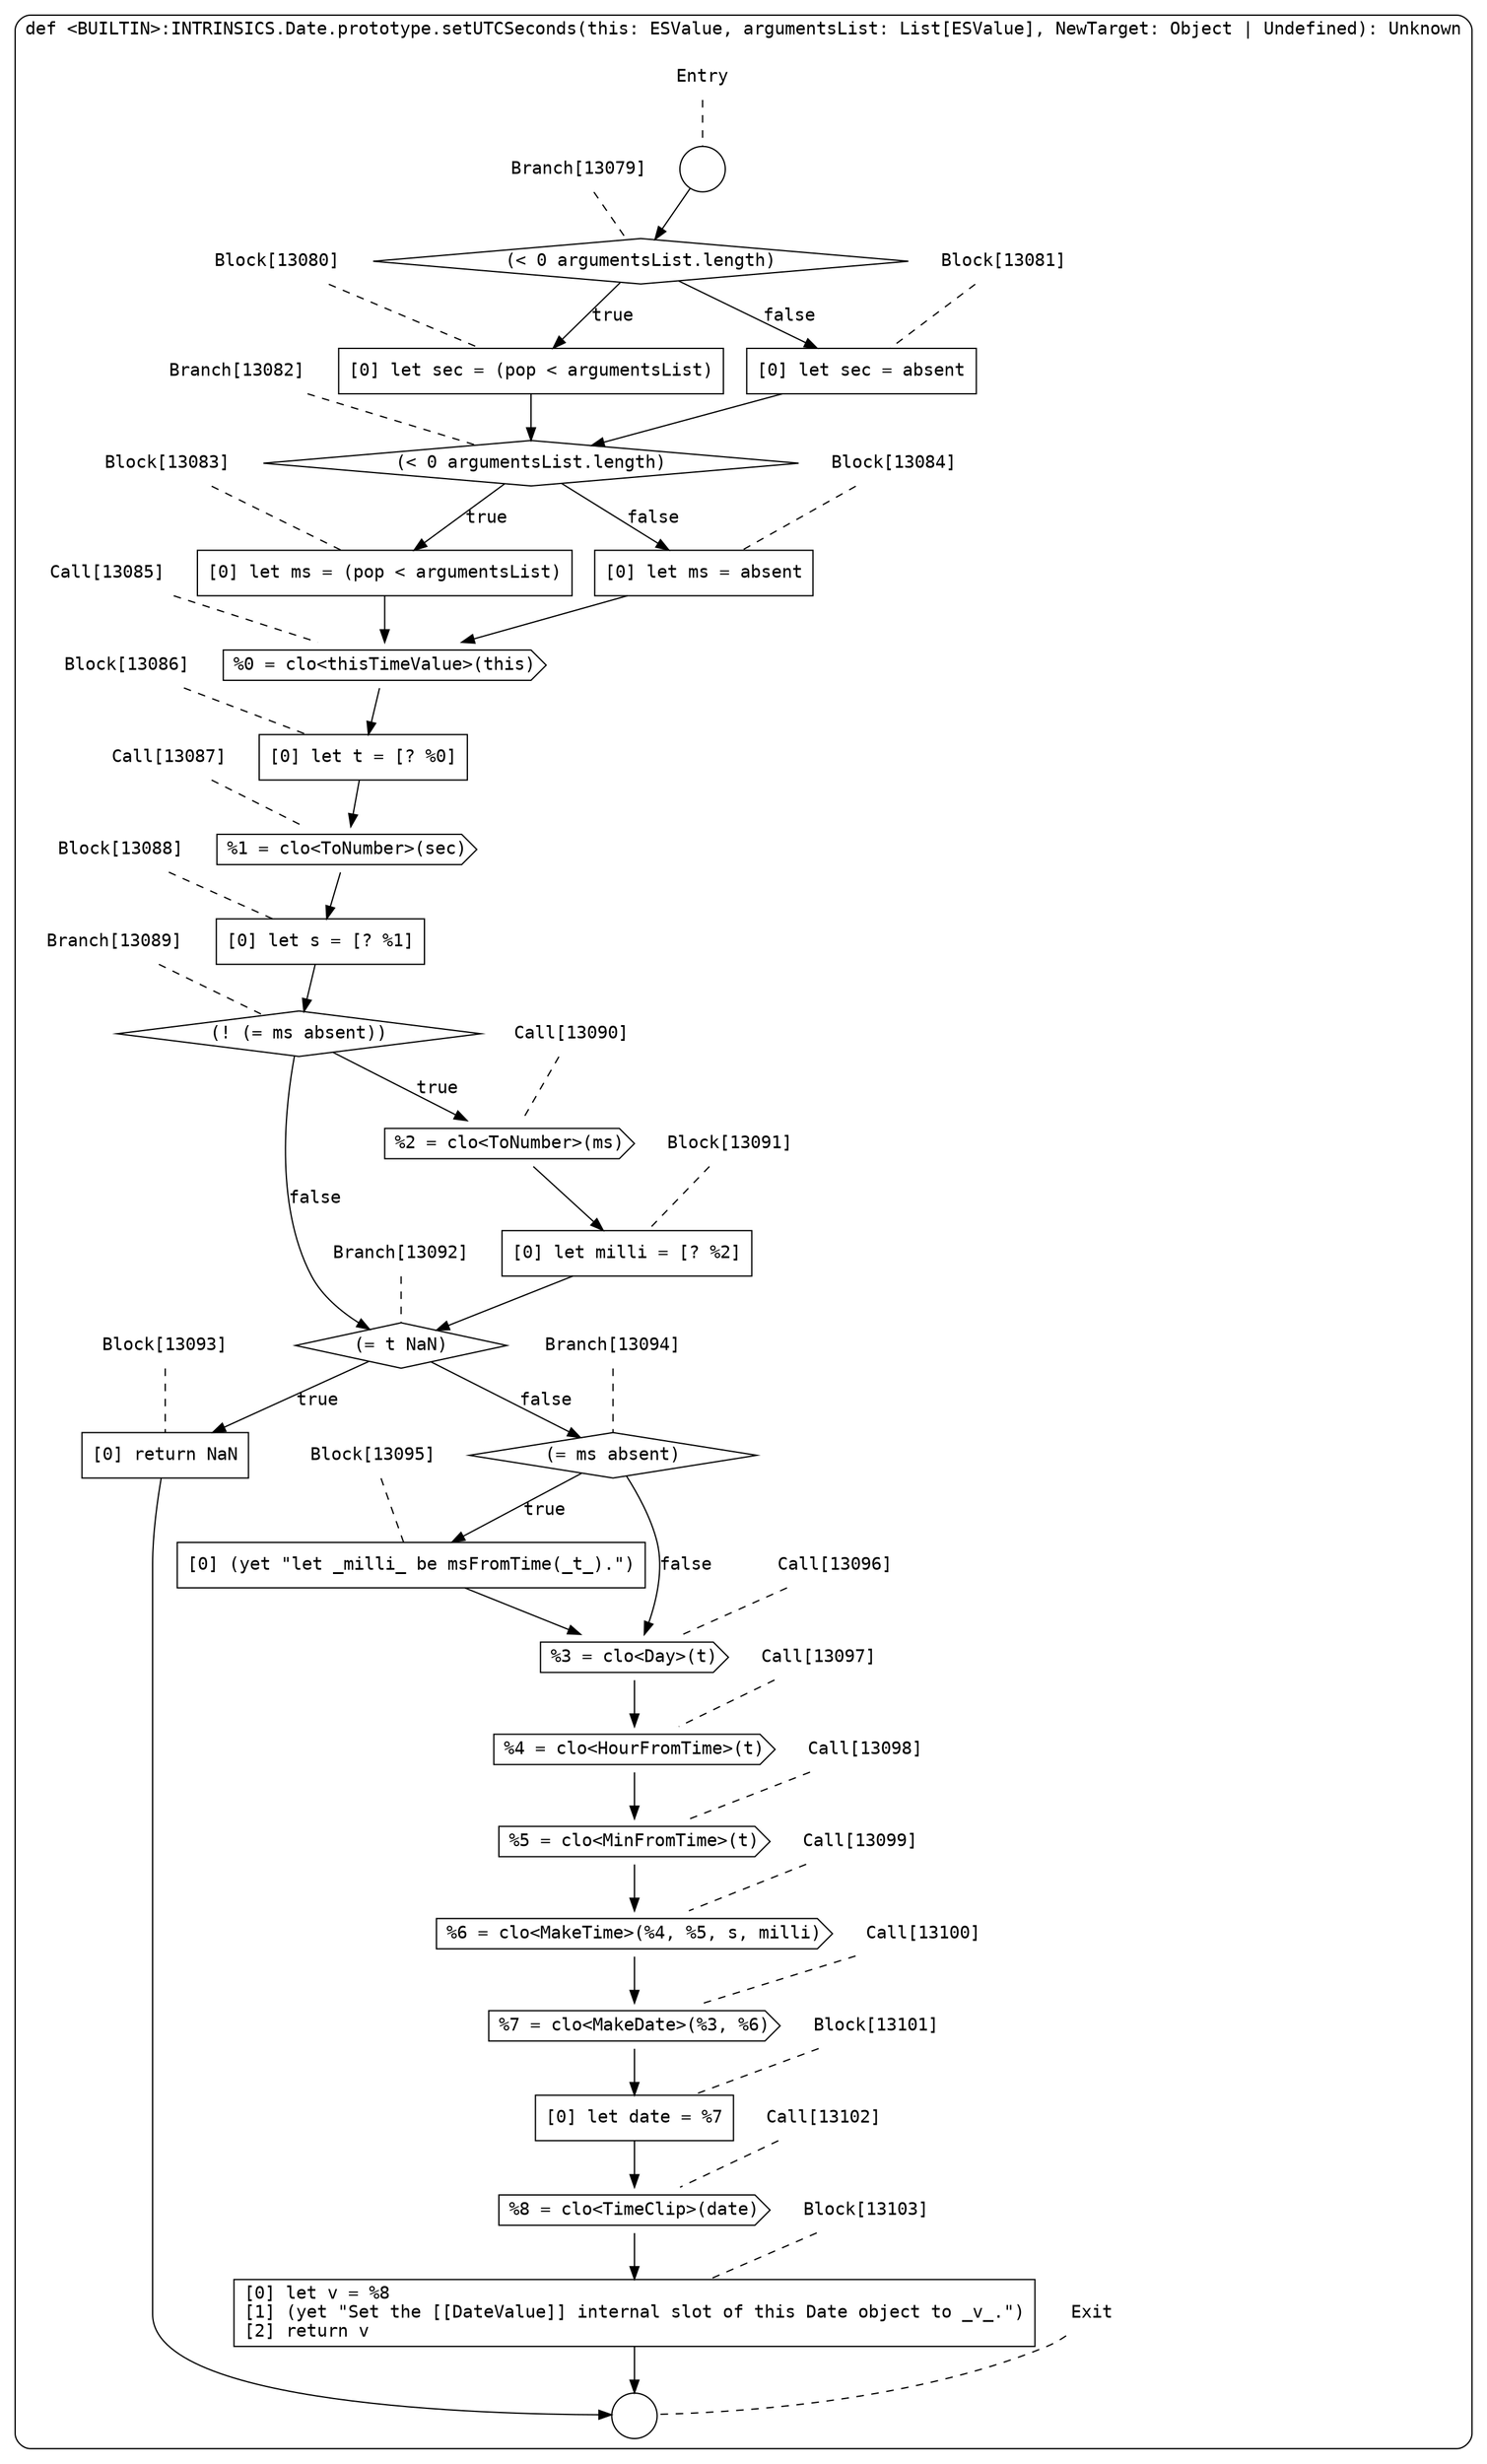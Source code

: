 digraph {
  graph [fontname = "Consolas"]
  node [fontname = "Consolas"]
  edge [fontname = "Consolas"]
  subgraph cluster2151 {
    label = "def <BUILTIN>:INTRINSICS.Date.prototype.setUTCSeconds(this: ESValue, argumentsList: List[ESValue], NewTarget: Object | Undefined): Unknown"
    style = rounded
    cluster2151_entry_name [shape=none, label=<<font color="black">Entry</font>>]
    cluster2151_entry_name -> cluster2151_entry [arrowhead=none, color="black", style=dashed]
    cluster2151_entry [shape=circle label=" " color="black" fillcolor="white" style=filled]
    cluster2151_entry -> node13079 [color="black"]
    cluster2151_exit_name [shape=none, label=<<font color="black">Exit</font>>]
    cluster2151_exit_name -> cluster2151_exit [arrowhead=none, color="black", style=dashed]
    cluster2151_exit [shape=circle label=" " color="black" fillcolor="white" style=filled]
    node13079_name [shape=none, label=<<font color="black">Branch[13079]</font>>]
    node13079_name -> node13079 [arrowhead=none, color="black", style=dashed]
    node13079 [shape=diamond, label=<<font color="black">(&lt; 0 argumentsList.length)</font>> color="black" fillcolor="white", style=filled]
    node13079 -> node13080 [label=<<font color="black">true</font>> color="black"]
    node13079 -> node13081 [label=<<font color="black">false</font>> color="black"]
    node13080_name [shape=none, label=<<font color="black">Block[13080]</font>>]
    node13080_name -> node13080 [arrowhead=none, color="black", style=dashed]
    node13080 [shape=box, label=<<font color="black">[0] let sec = (pop &lt; argumentsList)<BR ALIGN="LEFT"/></font>> color="black" fillcolor="white", style=filled]
    node13080 -> node13082 [color="black"]
    node13081_name [shape=none, label=<<font color="black">Block[13081]</font>>]
    node13081_name -> node13081 [arrowhead=none, color="black", style=dashed]
    node13081 [shape=box, label=<<font color="black">[0] let sec = absent<BR ALIGN="LEFT"/></font>> color="black" fillcolor="white", style=filled]
    node13081 -> node13082 [color="black"]
    node13082_name [shape=none, label=<<font color="black">Branch[13082]</font>>]
    node13082_name -> node13082 [arrowhead=none, color="black", style=dashed]
    node13082 [shape=diamond, label=<<font color="black">(&lt; 0 argumentsList.length)</font>> color="black" fillcolor="white", style=filled]
    node13082 -> node13083 [label=<<font color="black">true</font>> color="black"]
    node13082 -> node13084 [label=<<font color="black">false</font>> color="black"]
    node13083_name [shape=none, label=<<font color="black">Block[13083]</font>>]
    node13083_name -> node13083 [arrowhead=none, color="black", style=dashed]
    node13083 [shape=box, label=<<font color="black">[0] let ms = (pop &lt; argumentsList)<BR ALIGN="LEFT"/></font>> color="black" fillcolor="white", style=filled]
    node13083 -> node13085 [color="black"]
    node13084_name [shape=none, label=<<font color="black">Block[13084]</font>>]
    node13084_name -> node13084 [arrowhead=none, color="black", style=dashed]
    node13084 [shape=box, label=<<font color="black">[0] let ms = absent<BR ALIGN="LEFT"/></font>> color="black" fillcolor="white", style=filled]
    node13084 -> node13085 [color="black"]
    node13085_name [shape=none, label=<<font color="black">Call[13085]</font>>]
    node13085_name -> node13085 [arrowhead=none, color="black", style=dashed]
    node13085 [shape=cds, label=<<font color="black">%0 = clo&lt;thisTimeValue&gt;(this)</font>> color="black" fillcolor="white", style=filled]
    node13085 -> node13086 [color="black"]
    node13086_name [shape=none, label=<<font color="black">Block[13086]</font>>]
    node13086_name -> node13086 [arrowhead=none, color="black", style=dashed]
    node13086 [shape=box, label=<<font color="black">[0] let t = [? %0]<BR ALIGN="LEFT"/></font>> color="black" fillcolor="white", style=filled]
    node13086 -> node13087 [color="black"]
    node13087_name [shape=none, label=<<font color="black">Call[13087]</font>>]
    node13087_name -> node13087 [arrowhead=none, color="black", style=dashed]
    node13087 [shape=cds, label=<<font color="black">%1 = clo&lt;ToNumber&gt;(sec)</font>> color="black" fillcolor="white", style=filled]
    node13087 -> node13088 [color="black"]
    node13088_name [shape=none, label=<<font color="black">Block[13088]</font>>]
    node13088_name -> node13088 [arrowhead=none, color="black", style=dashed]
    node13088 [shape=box, label=<<font color="black">[0] let s = [? %1]<BR ALIGN="LEFT"/></font>> color="black" fillcolor="white", style=filled]
    node13088 -> node13089 [color="black"]
    node13089_name [shape=none, label=<<font color="black">Branch[13089]</font>>]
    node13089_name -> node13089 [arrowhead=none, color="black", style=dashed]
    node13089 [shape=diamond, label=<<font color="black">(! (= ms absent))</font>> color="black" fillcolor="white", style=filled]
    node13089 -> node13090 [label=<<font color="black">true</font>> color="black"]
    node13089 -> node13092 [label=<<font color="black">false</font>> color="black"]
    node13090_name [shape=none, label=<<font color="black">Call[13090]</font>>]
    node13090_name -> node13090 [arrowhead=none, color="black", style=dashed]
    node13090 [shape=cds, label=<<font color="black">%2 = clo&lt;ToNumber&gt;(ms)</font>> color="black" fillcolor="white", style=filled]
    node13090 -> node13091 [color="black"]
    node13092_name [shape=none, label=<<font color="black">Branch[13092]</font>>]
    node13092_name -> node13092 [arrowhead=none, color="black", style=dashed]
    node13092 [shape=diamond, label=<<font color="black">(= t NaN)</font>> color="black" fillcolor="white", style=filled]
    node13092 -> node13093 [label=<<font color="black">true</font>> color="black"]
    node13092 -> node13094 [label=<<font color="black">false</font>> color="black"]
    node13091_name [shape=none, label=<<font color="black">Block[13091]</font>>]
    node13091_name -> node13091 [arrowhead=none, color="black", style=dashed]
    node13091 [shape=box, label=<<font color="black">[0] let milli = [? %2]<BR ALIGN="LEFT"/></font>> color="black" fillcolor="white", style=filled]
    node13091 -> node13092 [color="black"]
    node13093_name [shape=none, label=<<font color="black">Block[13093]</font>>]
    node13093_name -> node13093 [arrowhead=none, color="black", style=dashed]
    node13093 [shape=box, label=<<font color="black">[0] return NaN<BR ALIGN="LEFT"/></font>> color="black" fillcolor="white", style=filled]
    node13093 -> cluster2151_exit [color="black"]
    node13094_name [shape=none, label=<<font color="black">Branch[13094]</font>>]
    node13094_name -> node13094 [arrowhead=none, color="black", style=dashed]
    node13094 [shape=diamond, label=<<font color="black">(= ms absent)</font>> color="black" fillcolor="white", style=filled]
    node13094 -> node13095 [label=<<font color="black">true</font>> color="black"]
    node13094 -> node13096 [label=<<font color="black">false</font>> color="black"]
    node13095_name [shape=none, label=<<font color="black">Block[13095]</font>>]
    node13095_name -> node13095 [arrowhead=none, color="black", style=dashed]
    node13095 [shape=box, label=<<font color="black">[0] (yet &quot;let _milli_ be msFromTime(_t_).&quot;)<BR ALIGN="LEFT"/></font>> color="black" fillcolor="white", style=filled]
    node13095 -> node13096 [color="black"]
    node13096_name [shape=none, label=<<font color="black">Call[13096]</font>>]
    node13096_name -> node13096 [arrowhead=none, color="black", style=dashed]
    node13096 [shape=cds, label=<<font color="black">%3 = clo&lt;Day&gt;(t)</font>> color="black" fillcolor="white", style=filled]
    node13096 -> node13097 [color="black"]
    node13097_name [shape=none, label=<<font color="black">Call[13097]</font>>]
    node13097_name -> node13097 [arrowhead=none, color="black", style=dashed]
    node13097 [shape=cds, label=<<font color="black">%4 = clo&lt;HourFromTime&gt;(t)</font>> color="black" fillcolor="white", style=filled]
    node13097 -> node13098 [color="black"]
    node13098_name [shape=none, label=<<font color="black">Call[13098]</font>>]
    node13098_name -> node13098 [arrowhead=none, color="black", style=dashed]
    node13098 [shape=cds, label=<<font color="black">%5 = clo&lt;MinFromTime&gt;(t)</font>> color="black" fillcolor="white", style=filled]
    node13098 -> node13099 [color="black"]
    node13099_name [shape=none, label=<<font color="black">Call[13099]</font>>]
    node13099_name -> node13099 [arrowhead=none, color="black", style=dashed]
    node13099 [shape=cds, label=<<font color="black">%6 = clo&lt;MakeTime&gt;(%4, %5, s, milli)</font>> color="black" fillcolor="white", style=filled]
    node13099 -> node13100 [color="black"]
    node13100_name [shape=none, label=<<font color="black">Call[13100]</font>>]
    node13100_name -> node13100 [arrowhead=none, color="black", style=dashed]
    node13100 [shape=cds, label=<<font color="black">%7 = clo&lt;MakeDate&gt;(%3, %6)</font>> color="black" fillcolor="white", style=filled]
    node13100 -> node13101 [color="black"]
    node13101_name [shape=none, label=<<font color="black">Block[13101]</font>>]
    node13101_name -> node13101 [arrowhead=none, color="black", style=dashed]
    node13101 [shape=box, label=<<font color="black">[0] let date = %7<BR ALIGN="LEFT"/></font>> color="black" fillcolor="white", style=filled]
    node13101 -> node13102 [color="black"]
    node13102_name [shape=none, label=<<font color="black">Call[13102]</font>>]
    node13102_name -> node13102 [arrowhead=none, color="black", style=dashed]
    node13102 [shape=cds, label=<<font color="black">%8 = clo&lt;TimeClip&gt;(date)</font>> color="black" fillcolor="white", style=filled]
    node13102 -> node13103 [color="black"]
    node13103_name [shape=none, label=<<font color="black">Block[13103]</font>>]
    node13103_name -> node13103 [arrowhead=none, color="black", style=dashed]
    node13103 [shape=box, label=<<font color="black">[0] let v = %8<BR ALIGN="LEFT"/>[1] (yet &quot;Set the [[DateValue]] internal slot of this Date object to _v_.&quot;)<BR ALIGN="LEFT"/>[2] return v<BR ALIGN="LEFT"/></font>> color="black" fillcolor="white", style=filled]
    node13103 -> cluster2151_exit [color="black"]
  }
}